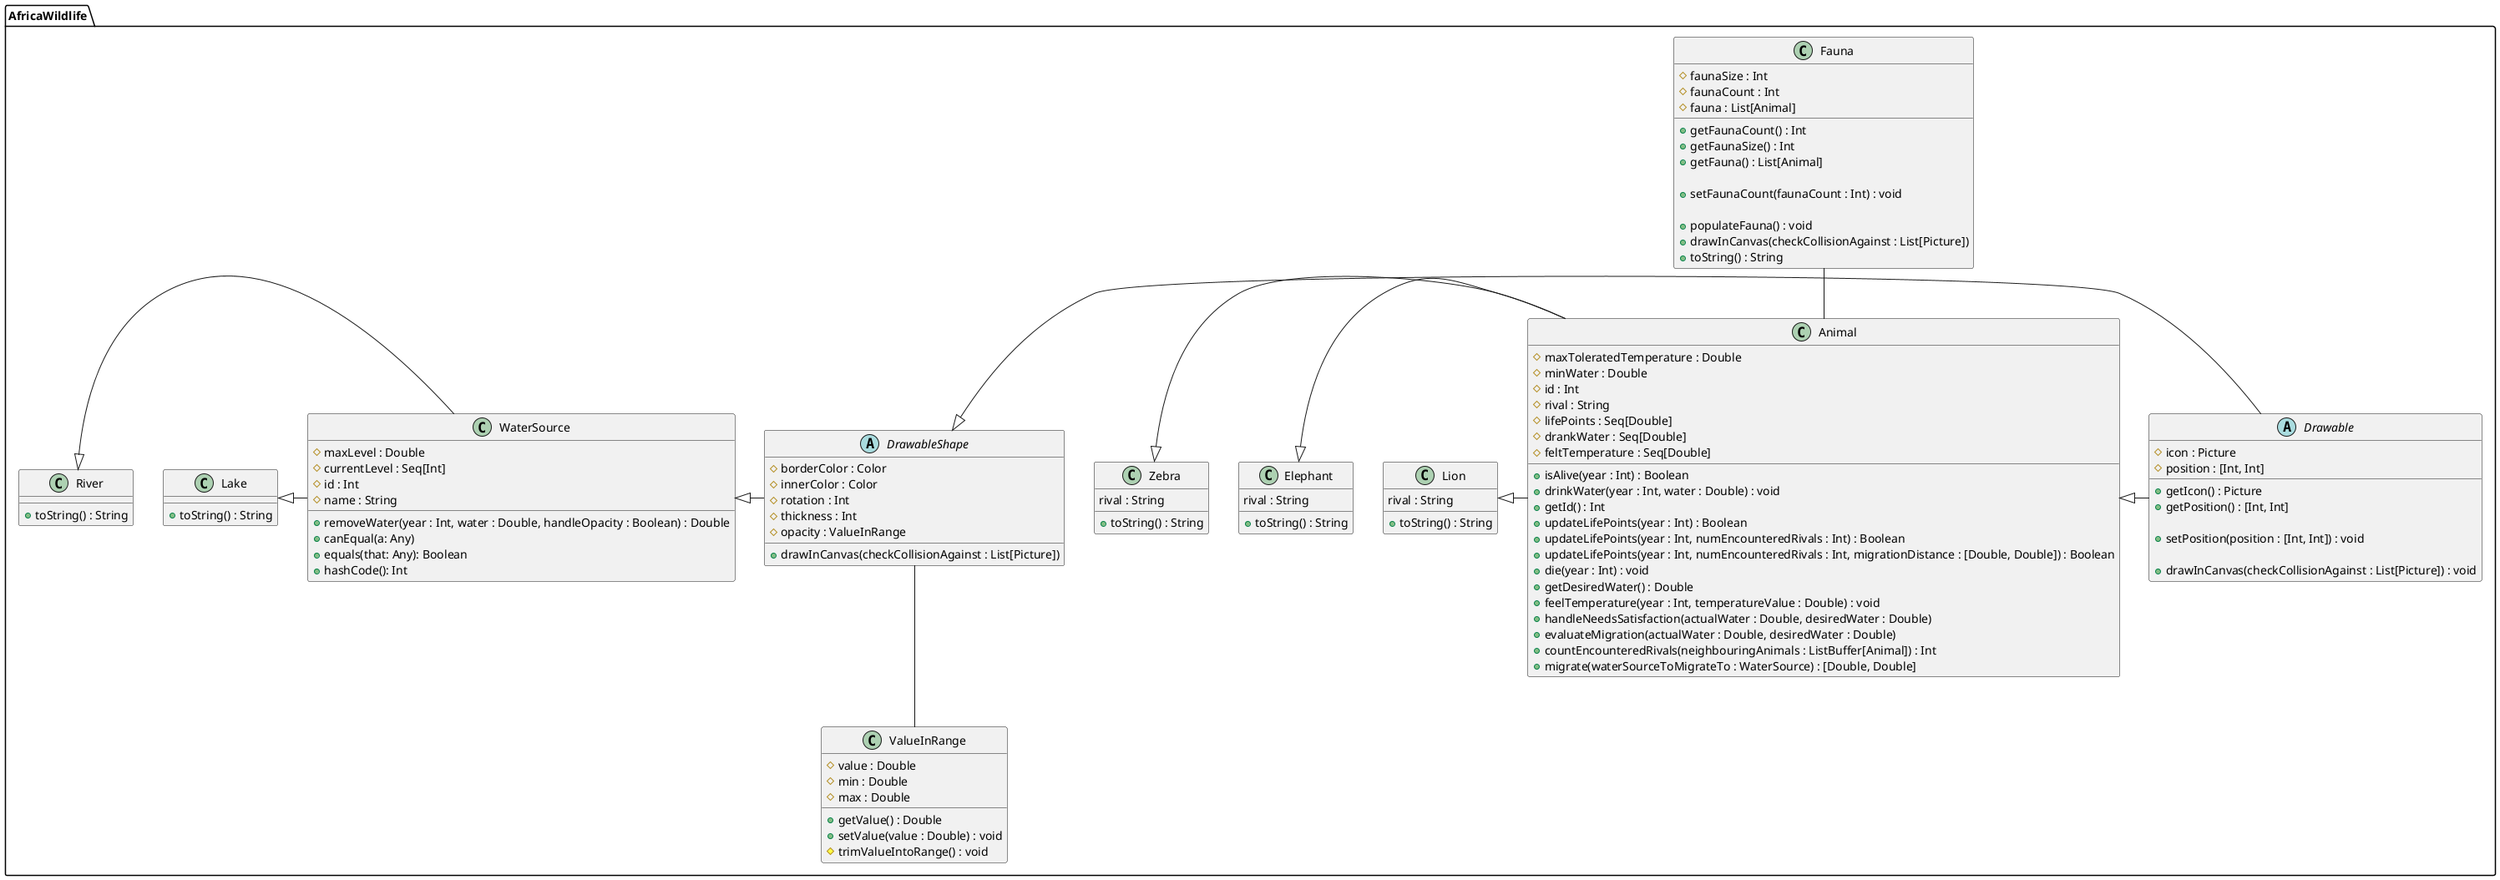 @startuml AfricaWildlife

package AfricaWildlife {
    abstract class Drawable {
        # icon : Picture
        # position : [Int, Int]

        + getIcon() : Picture
        + getPosition() : [Int, Int]
        
        + setPosition(position : [Int, Int]) : void

        + drawInCanvas(checkCollisionAgainst : List[Picture]) : void

    }

    abstract class DrawableShape {
        # borderColor : Color
        # innerColor : Color
        # rotation : Int
        # thickness : Int
        # opacity : ValueInRange

        + drawInCanvas(checkCollisionAgainst : List[Picture])
    }
    DrawableShape <|- Drawable
    DrawableShape -- ValueInRange

    class ValueInRange {
        # value : Double
        # min : Double
        # max : Double

        + getValue() : Double
        + setValue(value : Double) : void
        # trimValueIntoRange() : void
    }

    class Animal {
        # maxToleratedTemperature : Double
        # minWater : Double
        # id : Int
        # rival : String
        # lifePoints : Seq[Double]
        # drankWater : Seq[Double]
        # feltTemperature : Seq[Double]

        + isAlive(year : Int) : Boolean
        + drinkWater(year : Int, water : Double) : void
        + getId() : Int
        + updateLifePoints(year : Int) : Boolean
        + updateLifePoints(year : Int, numEncounteredRivals : Int) : Boolean
        + updateLifePoints(year : Int, numEncounteredRivals : Int, migrationDistance : [Double, Double]) : Boolean
        + die(year : Int) : void
        + getDesiredWater() : Double
        + feelTemperature(year : Int, temperatureValue : Double) : void
        + handleNeedsSatisfaction(actualWater : Double, desiredWater : Double)
        + evaluateMigration(actualWater : Double, desiredWater : Double)
        + countEncounteredRivals(neighbouringAnimals : ListBuffer[Animal]) : Int
        + migrate(waterSourceToMigrateTo : WaterSource) : [Double, Double]
    }
    Animal <|- Drawable

    class Lion {
        rival : String

        + toString() : String
    }
    Lion <|- Animal

    class Elephant {
        rival : String

        + toString() : String
    }
    Elephant <|- Animal

    class Zebra {
        rival : String

        + toString() : String
    }
    Zebra <|- Animal

    class Fauna {
        # faunaSize : Int
        # faunaCount : Int
        # fauna : List[Animal]

        + getFaunaCount() : Int
        + getFaunaSize() : Int
        + getFauna() : List[Animal]

        + setFaunaCount(faunaCount : Int) : void

        + populateFauna() : void
        + drawInCanvas(checkCollisionAgainst : List[Picture])
        + toString() : String
    }
    Fauna -- Animal

    class WaterSource {
        # maxLevel : Double
        # currentLevel : Seq[Int]
        # id : Int
        # name : String

        + removeWater(year : Int, water : Double, handleOpacity : Boolean) : Double
        + canEqual(a: Any)
        + equals(that: Any): Boolean
        + hashCode(): Int
    }
    WaterSource <|- DrawableShape

    class Lake {
        + toString() : String
    }
    Lake <|- WaterSource

    class River {
        + toString() : String
    }
    River <|- WaterSource





    


}
@enduml